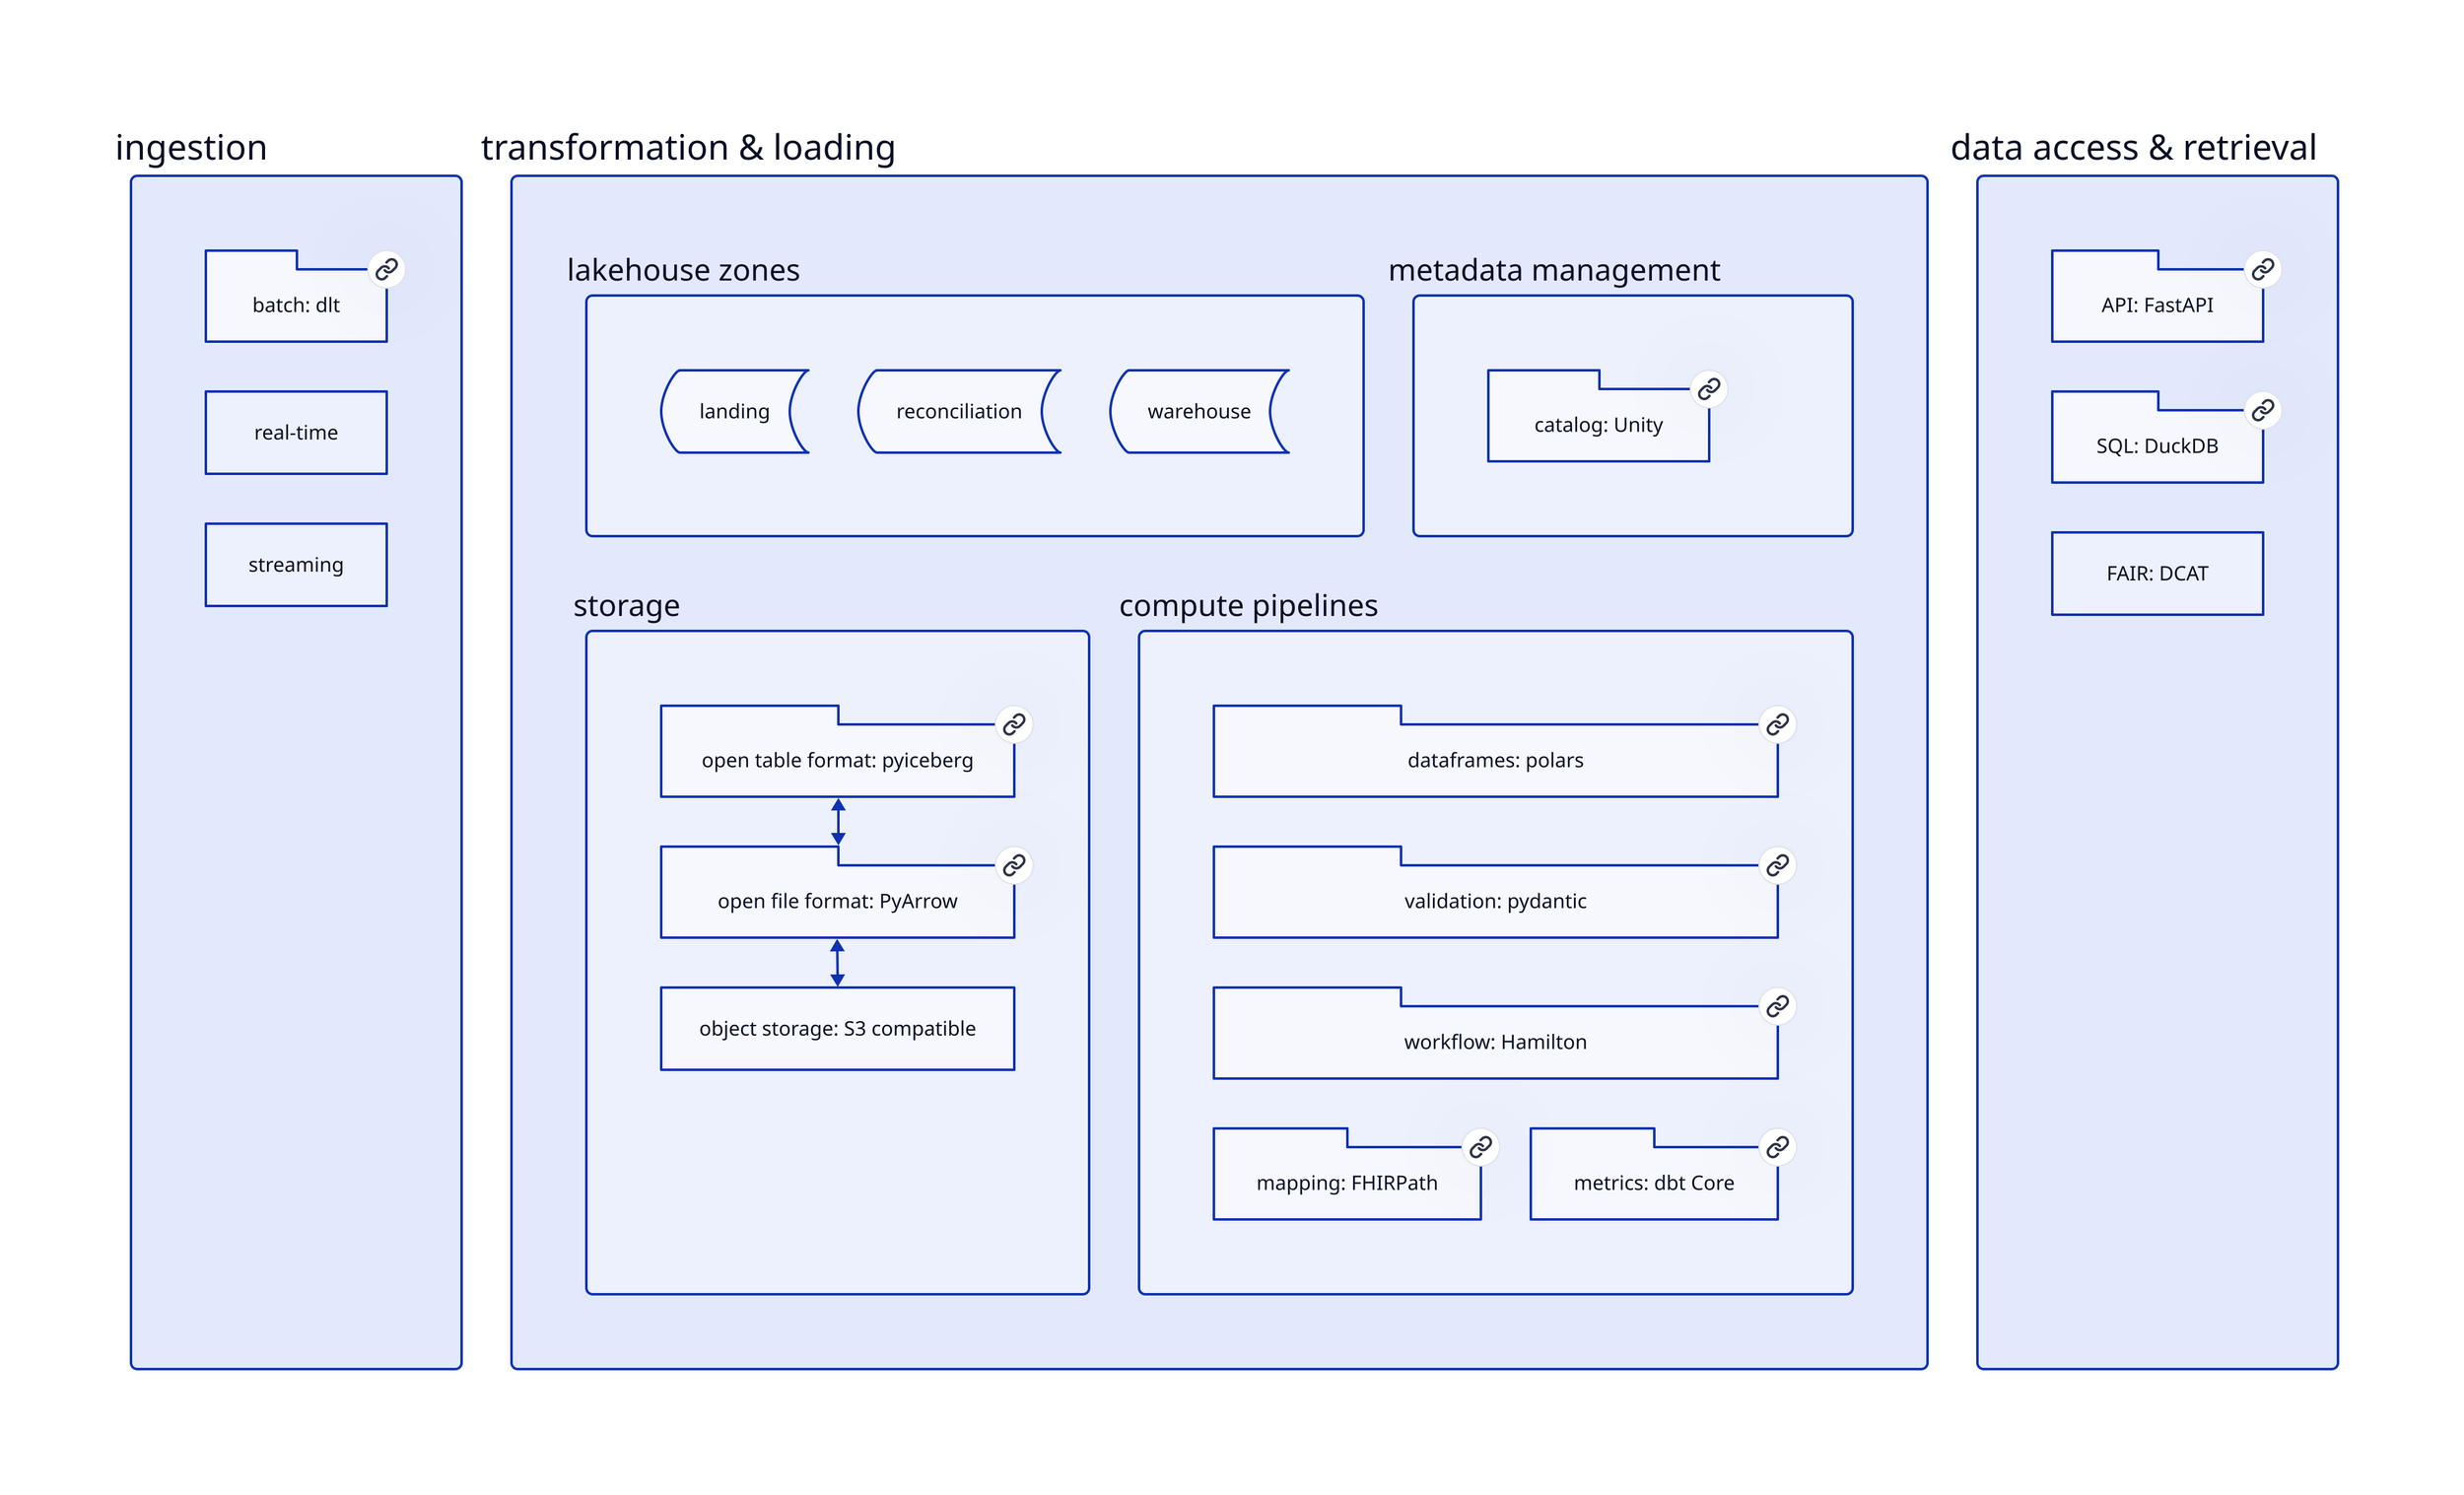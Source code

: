 classes: {
  layer: {
    label.near: outside-top-left
    style.border-radius: 5
  }
  component: {
    shape: package
  }
  zone: {
    shape: stored_data
  }
}

grid-columns: 3

ingestion: {
  class: layer
  grid-rows: 3
  batch\: dlt: {
    class: component
    link: https://dlthub.com/docs/intro
  }
  real-time
  streaming
}

transformation \& loading: {
  class: layer
  grid-rows: 2
  lakehouse zones: {
    class: layer
    grid-columns: 3
    landing: {
      class: zone
    }
    reconciliation: {
      class: zone
    }
    warehouse: {
      class: zone
    }
  }
  metadata management: {
    class: layer
    grid-columns: 2
    catalog\: Unity: {
      class: component
      link: https://docs.unitycatalog.io/
    }
  }
  storage: {
    grid-rows: 3
    class: layer
    open table format\: pyiceberg: {
      class: component
      link: https://py.iceberg.apache.org/
    }
    open file format\: PyArrow: {
      class: component
      link: https://arrow.apache.org/docs/python/index.html
    }
    object storage\: S3 compatible
    object storage\: S3 compatible <-> open file format\: PyArrow
    open file format\: PyArrow <-> open table format\: pyiceberg
  }
  compute pipelines: {
    grid-rows: 4
    class: layer

    dataframes\: polars: {
      class: component
      link: https://docs.pola.rs/
    }
    validation\: pydantic: {
      class: component
      link: https://docs.pydantic.dev/latest/
    }
    workflow\: Hamilton: {
      class: component
      link: https://hamilton.dagworks.io/en/latest/
    }
    mapping\: FHIRPath: {
      class: component
      link: https://github.com/beda-software/FHIRPathMappingLanguage
    }
    metrics\: dbt Core: {
      class: component
      link: https://docs.getdbt.com/docs/core/installation-overview
    }
  }
}

data access \& retrieval: {
  class: layer
  grid-rows: 3
  API\: FastAPI: {
    class: component
    link: https://fastapi.tiangolo.com/
  }
  SQL\: DuckDB: {
    class: component
    link: https://duckdb.org/
  }
  FAIR\: DCAT
}
